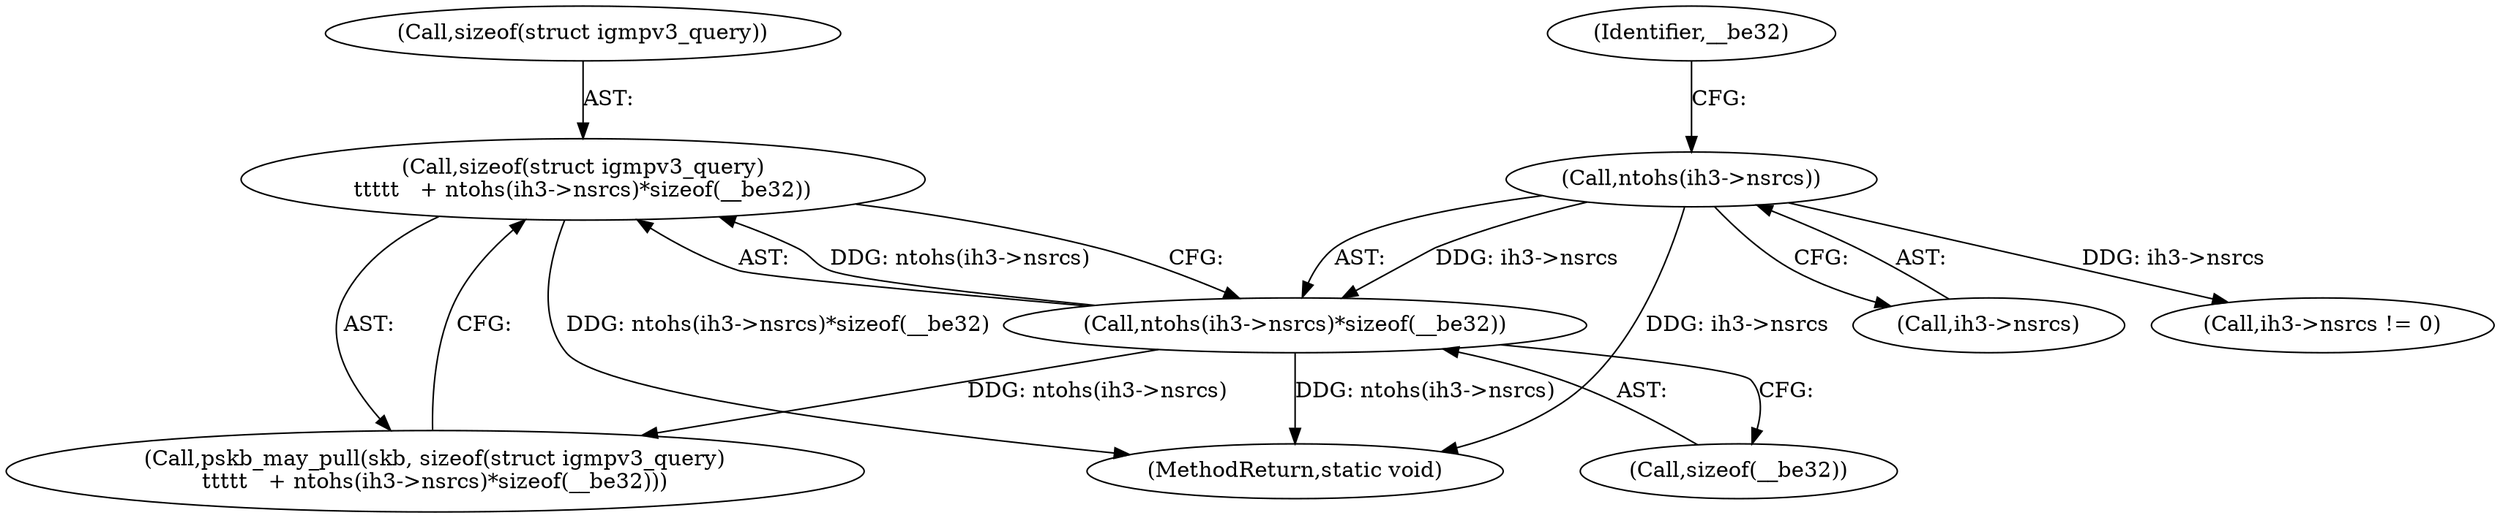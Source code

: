 digraph "0_linux_a8c1f65c79cbbb2f7da782d4c9d15639a9b94b27@API" {
"1000260" [label="(Call,sizeof(struct igmpv3_query)\n\t\t\t\t\t   + ntohs(ih3->nsrcs)*sizeof(__be32))"];
"1000263" [label="(Call,ntohs(ih3->nsrcs)*sizeof(__be32))"];
"1000264" [label="(Call,ntohs(ih3->nsrcs))"];
"1000261" [label="(Call,sizeof(struct igmpv3_query))"];
"1000265" [label="(Call,ih3->nsrcs)"];
"1000260" [label="(Call,sizeof(struct igmpv3_query)\n\t\t\t\t\t   + ntohs(ih3->nsrcs)*sizeof(__be32))"];
"1000321" [label="(Call,ih3->nsrcs != 0)"];
"1000258" [label="(Call,pskb_may_pull(skb, sizeof(struct igmpv3_query)\n\t\t\t\t\t   + ntohs(ih3->nsrcs)*sizeof(__be32)))"];
"1000396" [label="(MethodReturn,static void)"];
"1000269" [label="(Identifier,__be32)"];
"1000268" [label="(Call,sizeof(__be32))"];
"1000263" [label="(Call,ntohs(ih3->nsrcs)*sizeof(__be32))"];
"1000264" [label="(Call,ntohs(ih3->nsrcs))"];
"1000260" -> "1000258"  [label="AST: "];
"1000260" -> "1000263"  [label="CFG: "];
"1000261" -> "1000260"  [label="AST: "];
"1000263" -> "1000260"  [label="AST: "];
"1000258" -> "1000260"  [label="CFG: "];
"1000260" -> "1000396"  [label="DDG: ntohs(ih3->nsrcs)*sizeof(__be32)"];
"1000263" -> "1000260"  [label="DDG: ntohs(ih3->nsrcs)"];
"1000263" -> "1000268"  [label="CFG: "];
"1000264" -> "1000263"  [label="AST: "];
"1000268" -> "1000263"  [label="AST: "];
"1000263" -> "1000396"  [label="DDG: ntohs(ih3->nsrcs)"];
"1000263" -> "1000258"  [label="DDG: ntohs(ih3->nsrcs)"];
"1000264" -> "1000263"  [label="DDG: ih3->nsrcs"];
"1000264" -> "1000265"  [label="CFG: "];
"1000265" -> "1000264"  [label="AST: "];
"1000269" -> "1000264"  [label="CFG: "];
"1000264" -> "1000396"  [label="DDG: ih3->nsrcs"];
"1000264" -> "1000321"  [label="DDG: ih3->nsrcs"];
}
